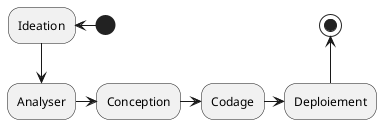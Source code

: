 @startuml

(*) -right-> "Ideation"
-down-> "Analyser"
-right-> "Conception"
-right-> "Codage"
-right-> "Deploiement"
-up-> (*)

@enduml
